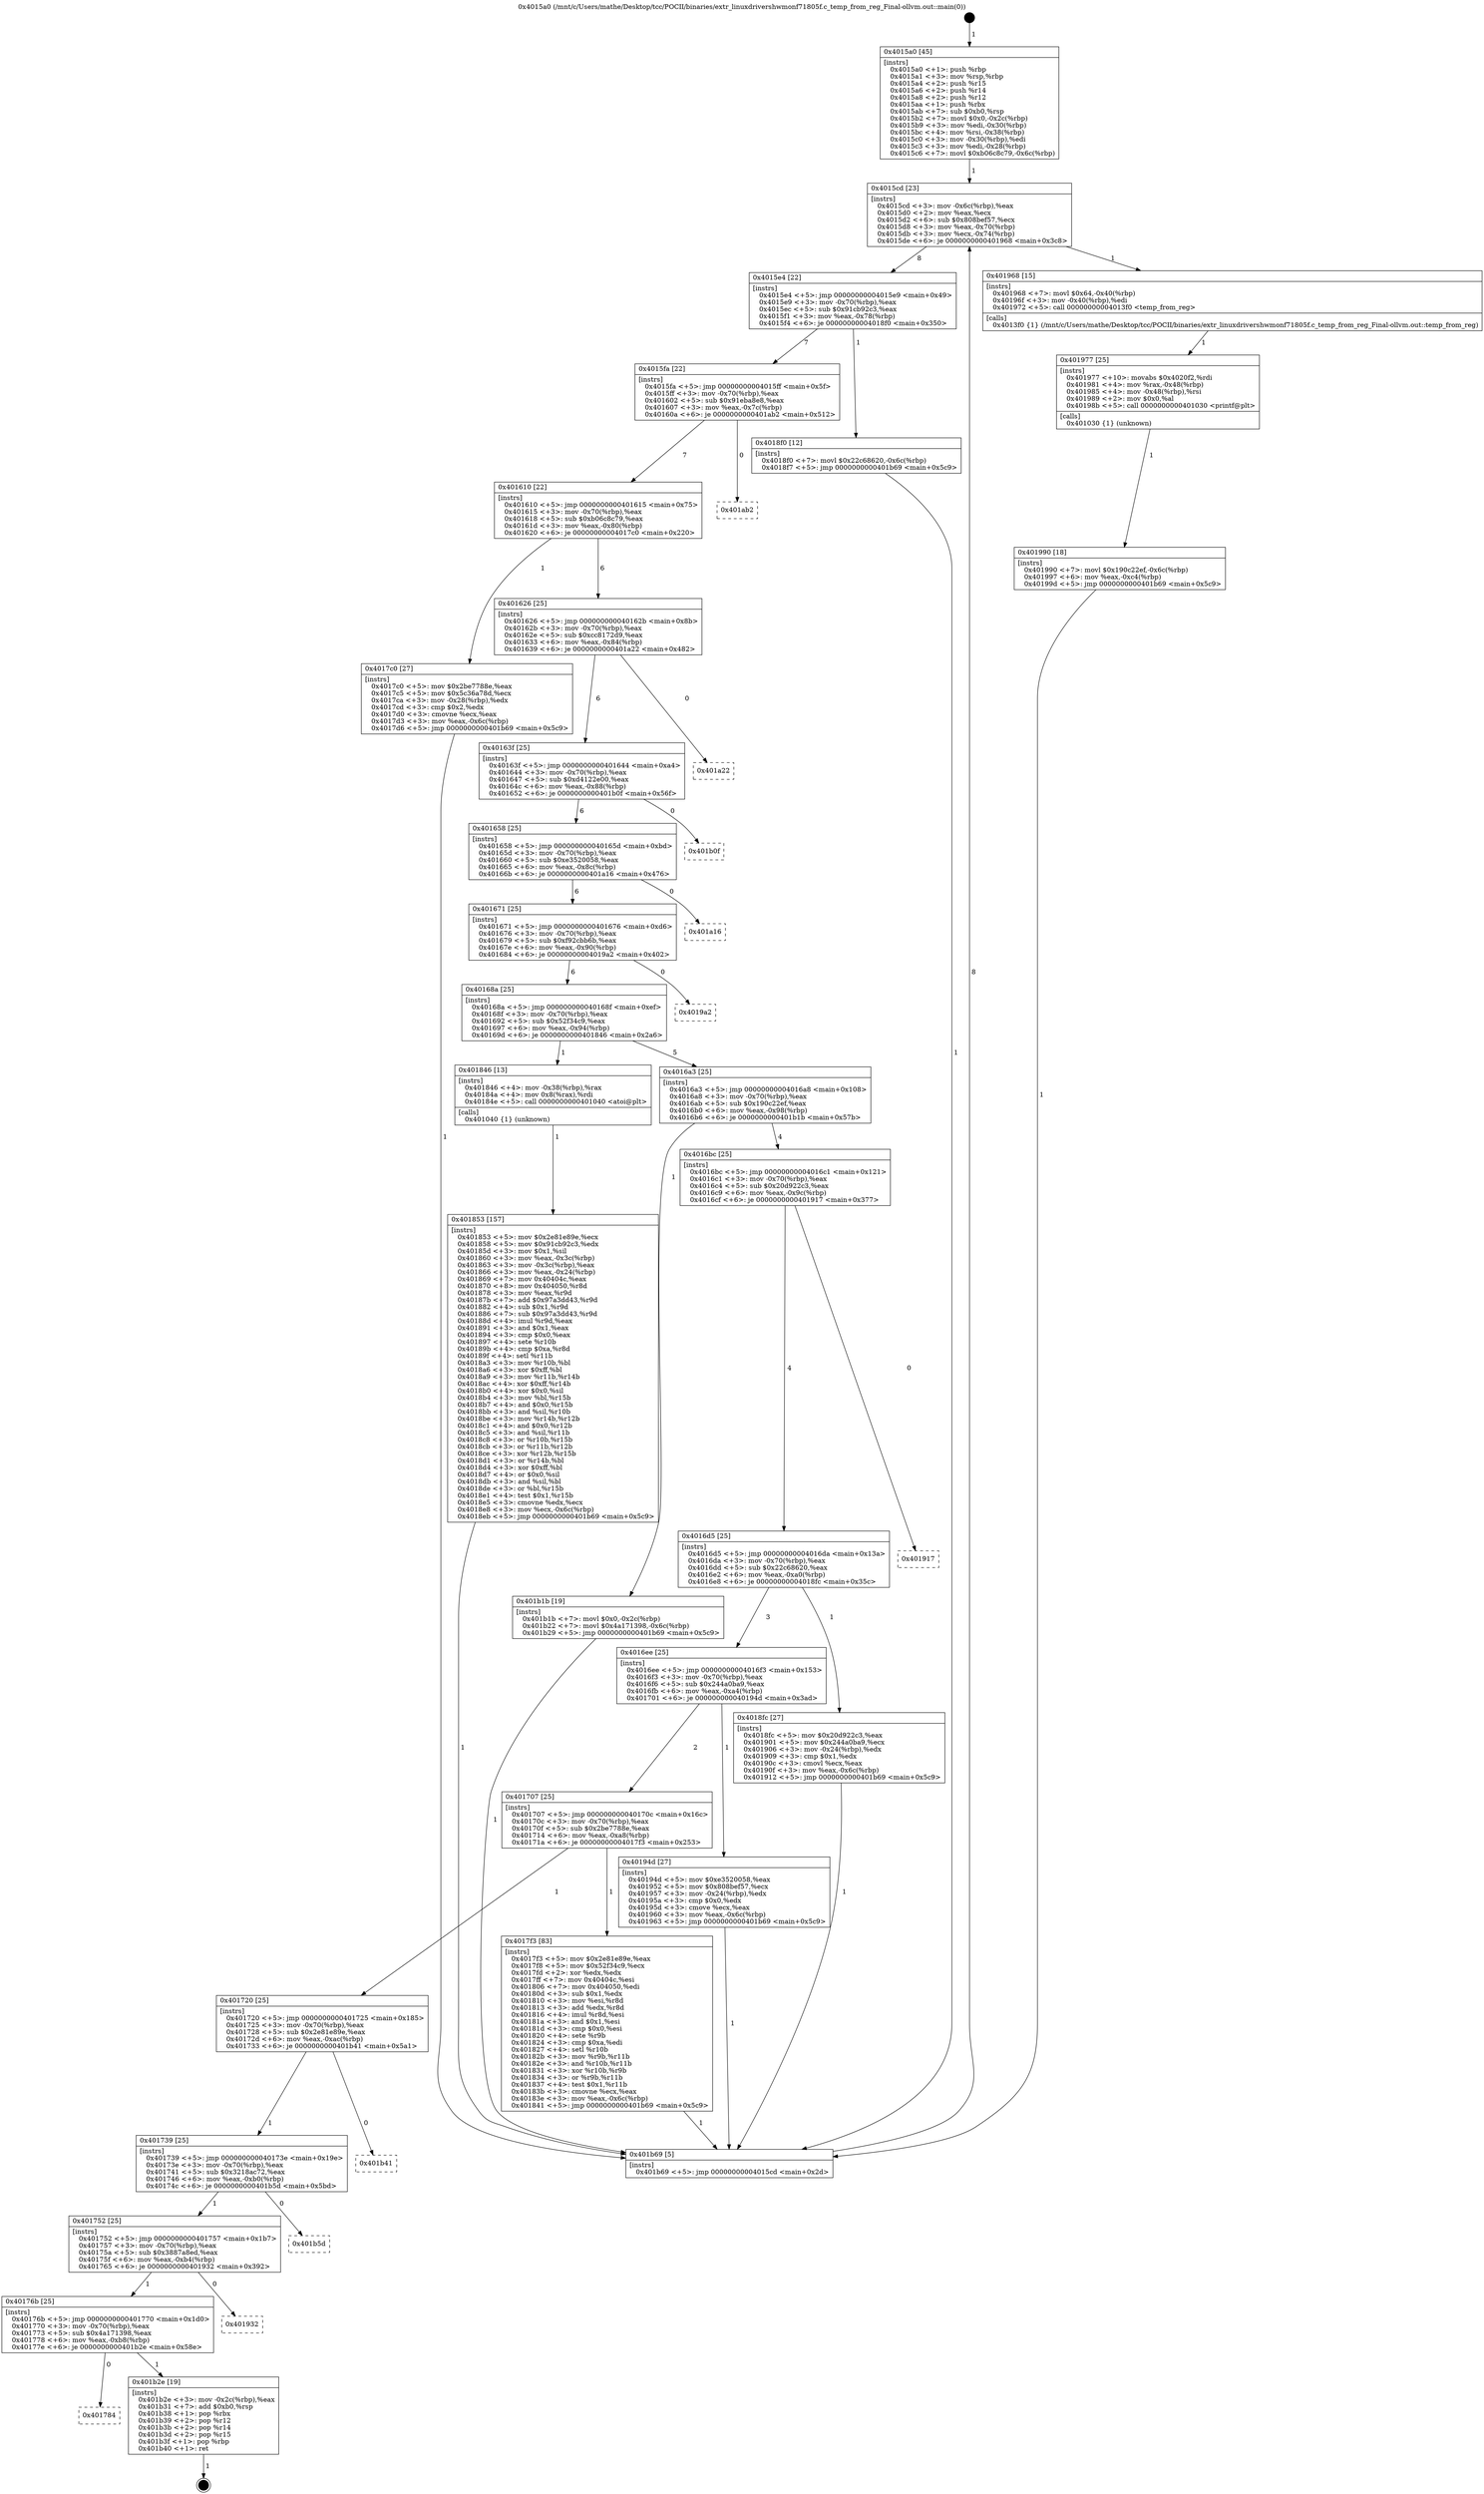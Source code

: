 digraph "0x4015a0" {
  label = "0x4015a0 (/mnt/c/Users/mathe/Desktop/tcc/POCII/binaries/extr_linuxdrivershwmonf71805f.c_temp_from_reg_Final-ollvm.out::main(0))"
  labelloc = "t"
  node[shape=record]

  Entry [label="",width=0.3,height=0.3,shape=circle,fillcolor=black,style=filled]
  "0x4015cd" [label="{
     0x4015cd [23]\l
     | [instrs]\l
     &nbsp;&nbsp;0x4015cd \<+3\>: mov -0x6c(%rbp),%eax\l
     &nbsp;&nbsp;0x4015d0 \<+2\>: mov %eax,%ecx\l
     &nbsp;&nbsp;0x4015d2 \<+6\>: sub $0x808bef57,%ecx\l
     &nbsp;&nbsp;0x4015d8 \<+3\>: mov %eax,-0x70(%rbp)\l
     &nbsp;&nbsp;0x4015db \<+3\>: mov %ecx,-0x74(%rbp)\l
     &nbsp;&nbsp;0x4015de \<+6\>: je 0000000000401968 \<main+0x3c8\>\l
  }"]
  "0x401968" [label="{
     0x401968 [15]\l
     | [instrs]\l
     &nbsp;&nbsp;0x401968 \<+7\>: movl $0x64,-0x40(%rbp)\l
     &nbsp;&nbsp;0x40196f \<+3\>: mov -0x40(%rbp),%edi\l
     &nbsp;&nbsp;0x401972 \<+5\>: call 00000000004013f0 \<temp_from_reg\>\l
     | [calls]\l
     &nbsp;&nbsp;0x4013f0 \{1\} (/mnt/c/Users/mathe/Desktop/tcc/POCII/binaries/extr_linuxdrivershwmonf71805f.c_temp_from_reg_Final-ollvm.out::temp_from_reg)\l
  }"]
  "0x4015e4" [label="{
     0x4015e4 [22]\l
     | [instrs]\l
     &nbsp;&nbsp;0x4015e4 \<+5\>: jmp 00000000004015e9 \<main+0x49\>\l
     &nbsp;&nbsp;0x4015e9 \<+3\>: mov -0x70(%rbp),%eax\l
     &nbsp;&nbsp;0x4015ec \<+5\>: sub $0x91cb92c3,%eax\l
     &nbsp;&nbsp;0x4015f1 \<+3\>: mov %eax,-0x78(%rbp)\l
     &nbsp;&nbsp;0x4015f4 \<+6\>: je 00000000004018f0 \<main+0x350\>\l
  }"]
  Exit [label="",width=0.3,height=0.3,shape=circle,fillcolor=black,style=filled,peripheries=2]
  "0x4018f0" [label="{
     0x4018f0 [12]\l
     | [instrs]\l
     &nbsp;&nbsp;0x4018f0 \<+7\>: movl $0x22c68620,-0x6c(%rbp)\l
     &nbsp;&nbsp;0x4018f7 \<+5\>: jmp 0000000000401b69 \<main+0x5c9\>\l
  }"]
  "0x4015fa" [label="{
     0x4015fa [22]\l
     | [instrs]\l
     &nbsp;&nbsp;0x4015fa \<+5\>: jmp 00000000004015ff \<main+0x5f\>\l
     &nbsp;&nbsp;0x4015ff \<+3\>: mov -0x70(%rbp),%eax\l
     &nbsp;&nbsp;0x401602 \<+5\>: sub $0x91eba8e8,%eax\l
     &nbsp;&nbsp;0x401607 \<+3\>: mov %eax,-0x7c(%rbp)\l
     &nbsp;&nbsp;0x40160a \<+6\>: je 0000000000401ab2 \<main+0x512\>\l
  }"]
  "0x401784" [label="{
     0x401784\l
  }", style=dashed]
  "0x401ab2" [label="{
     0x401ab2\l
  }", style=dashed]
  "0x401610" [label="{
     0x401610 [22]\l
     | [instrs]\l
     &nbsp;&nbsp;0x401610 \<+5\>: jmp 0000000000401615 \<main+0x75\>\l
     &nbsp;&nbsp;0x401615 \<+3\>: mov -0x70(%rbp),%eax\l
     &nbsp;&nbsp;0x401618 \<+5\>: sub $0xb06c8c79,%eax\l
     &nbsp;&nbsp;0x40161d \<+3\>: mov %eax,-0x80(%rbp)\l
     &nbsp;&nbsp;0x401620 \<+6\>: je 00000000004017c0 \<main+0x220\>\l
  }"]
  "0x401b2e" [label="{
     0x401b2e [19]\l
     | [instrs]\l
     &nbsp;&nbsp;0x401b2e \<+3\>: mov -0x2c(%rbp),%eax\l
     &nbsp;&nbsp;0x401b31 \<+7\>: add $0xb0,%rsp\l
     &nbsp;&nbsp;0x401b38 \<+1\>: pop %rbx\l
     &nbsp;&nbsp;0x401b39 \<+2\>: pop %r12\l
     &nbsp;&nbsp;0x401b3b \<+2\>: pop %r14\l
     &nbsp;&nbsp;0x401b3d \<+2\>: pop %r15\l
     &nbsp;&nbsp;0x401b3f \<+1\>: pop %rbp\l
     &nbsp;&nbsp;0x401b40 \<+1\>: ret\l
  }"]
  "0x4017c0" [label="{
     0x4017c0 [27]\l
     | [instrs]\l
     &nbsp;&nbsp;0x4017c0 \<+5\>: mov $0x2be7788e,%eax\l
     &nbsp;&nbsp;0x4017c5 \<+5\>: mov $0x5c36a78d,%ecx\l
     &nbsp;&nbsp;0x4017ca \<+3\>: mov -0x28(%rbp),%edx\l
     &nbsp;&nbsp;0x4017cd \<+3\>: cmp $0x2,%edx\l
     &nbsp;&nbsp;0x4017d0 \<+3\>: cmovne %ecx,%eax\l
     &nbsp;&nbsp;0x4017d3 \<+3\>: mov %eax,-0x6c(%rbp)\l
     &nbsp;&nbsp;0x4017d6 \<+5\>: jmp 0000000000401b69 \<main+0x5c9\>\l
  }"]
  "0x401626" [label="{
     0x401626 [25]\l
     | [instrs]\l
     &nbsp;&nbsp;0x401626 \<+5\>: jmp 000000000040162b \<main+0x8b\>\l
     &nbsp;&nbsp;0x40162b \<+3\>: mov -0x70(%rbp),%eax\l
     &nbsp;&nbsp;0x40162e \<+5\>: sub $0xcc8172d9,%eax\l
     &nbsp;&nbsp;0x401633 \<+6\>: mov %eax,-0x84(%rbp)\l
     &nbsp;&nbsp;0x401639 \<+6\>: je 0000000000401a22 \<main+0x482\>\l
  }"]
  "0x401b69" [label="{
     0x401b69 [5]\l
     | [instrs]\l
     &nbsp;&nbsp;0x401b69 \<+5\>: jmp 00000000004015cd \<main+0x2d\>\l
  }"]
  "0x4015a0" [label="{
     0x4015a0 [45]\l
     | [instrs]\l
     &nbsp;&nbsp;0x4015a0 \<+1\>: push %rbp\l
     &nbsp;&nbsp;0x4015a1 \<+3\>: mov %rsp,%rbp\l
     &nbsp;&nbsp;0x4015a4 \<+2\>: push %r15\l
     &nbsp;&nbsp;0x4015a6 \<+2\>: push %r14\l
     &nbsp;&nbsp;0x4015a8 \<+2\>: push %r12\l
     &nbsp;&nbsp;0x4015aa \<+1\>: push %rbx\l
     &nbsp;&nbsp;0x4015ab \<+7\>: sub $0xb0,%rsp\l
     &nbsp;&nbsp;0x4015b2 \<+7\>: movl $0x0,-0x2c(%rbp)\l
     &nbsp;&nbsp;0x4015b9 \<+3\>: mov %edi,-0x30(%rbp)\l
     &nbsp;&nbsp;0x4015bc \<+4\>: mov %rsi,-0x38(%rbp)\l
     &nbsp;&nbsp;0x4015c0 \<+3\>: mov -0x30(%rbp),%edi\l
     &nbsp;&nbsp;0x4015c3 \<+3\>: mov %edi,-0x28(%rbp)\l
     &nbsp;&nbsp;0x4015c6 \<+7\>: movl $0xb06c8c79,-0x6c(%rbp)\l
  }"]
  "0x40176b" [label="{
     0x40176b [25]\l
     | [instrs]\l
     &nbsp;&nbsp;0x40176b \<+5\>: jmp 0000000000401770 \<main+0x1d0\>\l
     &nbsp;&nbsp;0x401770 \<+3\>: mov -0x70(%rbp),%eax\l
     &nbsp;&nbsp;0x401773 \<+5\>: sub $0x4a171398,%eax\l
     &nbsp;&nbsp;0x401778 \<+6\>: mov %eax,-0xb8(%rbp)\l
     &nbsp;&nbsp;0x40177e \<+6\>: je 0000000000401b2e \<main+0x58e\>\l
  }"]
  "0x401a22" [label="{
     0x401a22\l
  }", style=dashed]
  "0x40163f" [label="{
     0x40163f [25]\l
     | [instrs]\l
     &nbsp;&nbsp;0x40163f \<+5\>: jmp 0000000000401644 \<main+0xa4\>\l
     &nbsp;&nbsp;0x401644 \<+3\>: mov -0x70(%rbp),%eax\l
     &nbsp;&nbsp;0x401647 \<+5\>: sub $0xd4122e00,%eax\l
     &nbsp;&nbsp;0x40164c \<+6\>: mov %eax,-0x88(%rbp)\l
     &nbsp;&nbsp;0x401652 \<+6\>: je 0000000000401b0f \<main+0x56f\>\l
  }"]
  "0x401932" [label="{
     0x401932\l
  }", style=dashed]
  "0x401b0f" [label="{
     0x401b0f\l
  }", style=dashed]
  "0x401658" [label="{
     0x401658 [25]\l
     | [instrs]\l
     &nbsp;&nbsp;0x401658 \<+5\>: jmp 000000000040165d \<main+0xbd\>\l
     &nbsp;&nbsp;0x40165d \<+3\>: mov -0x70(%rbp),%eax\l
     &nbsp;&nbsp;0x401660 \<+5\>: sub $0xe3520058,%eax\l
     &nbsp;&nbsp;0x401665 \<+6\>: mov %eax,-0x8c(%rbp)\l
     &nbsp;&nbsp;0x40166b \<+6\>: je 0000000000401a16 \<main+0x476\>\l
  }"]
  "0x401752" [label="{
     0x401752 [25]\l
     | [instrs]\l
     &nbsp;&nbsp;0x401752 \<+5\>: jmp 0000000000401757 \<main+0x1b7\>\l
     &nbsp;&nbsp;0x401757 \<+3\>: mov -0x70(%rbp),%eax\l
     &nbsp;&nbsp;0x40175a \<+5\>: sub $0x3887a8ed,%eax\l
     &nbsp;&nbsp;0x40175f \<+6\>: mov %eax,-0xb4(%rbp)\l
     &nbsp;&nbsp;0x401765 \<+6\>: je 0000000000401932 \<main+0x392\>\l
  }"]
  "0x401a16" [label="{
     0x401a16\l
  }", style=dashed]
  "0x401671" [label="{
     0x401671 [25]\l
     | [instrs]\l
     &nbsp;&nbsp;0x401671 \<+5\>: jmp 0000000000401676 \<main+0xd6\>\l
     &nbsp;&nbsp;0x401676 \<+3\>: mov -0x70(%rbp),%eax\l
     &nbsp;&nbsp;0x401679 \<+5\>: sub $0xf92cbb6b,%eax\l
     &nbsp;&nbsp;0x40167e \<+6\>: mov %eax,-0x90(%rbp)\l
     &nbsp;&nbsp;0x401684 \<+6\>: je 00000000004019a2 \<main+0x402\>\l
  }"]
  "0x401b5d" [label="{
     0x401b5d\l
  }", style=dashed]
  "0x4019a2" [label="{
     0x4019a2\l
  }", style=dashed]
  "0x40168a" [label="{
     0x40168a [25]\l
     | [instrs]\l
     &nbsp;&nbsp;0x40168a \<+5\>: jmp 000000000040168f \<main+0xef\>\l
     &nbsp;&nbsp;0x40168f \<+3\>: mov -0x70(%rbp),%eax\l
     &nbsp;&nbsp;0x401692 \<+5\>: sub $0x52f34c9,%eax\l
     &nbsp;&nbsp;0x401697 \<+6\>: mov %eax,-0x94(%rbp)\l
     &nbsp;&nbsp;0x40169d \<+6\>: je 0000000000401846 \<main+0x2a6\>\l
  }"]
  "0x401739" [label="{
     0x401739 [25]\l
     | [instrs]\l
     &nbsp;&nbsp;0x401739 \<+5\>: jmp 000000000040173e \<main+0x19e\>\l
     &nbsp;&nbsp;0x40173e \<+3\>: mov -0x70(%rbp),%eax\l
     &nbsp;&nbsp;0x401741 \<+5\>: sub $0x3218ac72,%eax\l
     &nbsp;&nbsp;0x401746 \<+6\>: mov %eax,-0xb0(%rbp)\l
     &nbsp;&nbsp;0x40174c \<+6\>: je 0000000000401b5d \<main+0x5bd\>\l
  }"]
  "0x401846" [label="{
     0x401846 [13]\l
     | [instrs]\l
     &nbsp;&nbsp;0x401846 \<+4\>: mov -0x38(%rbp),%rax\l
     &nbsp;&nbsp;0x40184a \<+4\>: mov 0x8(%rax),%rdi\l
     &nbsp;&nbsp;0x40184e \<+5\>: call 0000000000401040 \<atoi@plt\>\l
     | [calls]\l
     &nbsp;&nbsp;0x401040 \{1\} (unknown)\l
  }"]
  "0x4016a3" [label="{
     0x4016a3 [25]\l
     | [instrs]\l
     &nbsp;&nbsp;0x4016a3 \<+5\>: jmp 00000000004016a8 \<main+0x108\>\l
     &nbsp;&nbsp;0x4016a8 \<+3\>: mov -0x70(%rbp),%eax\l
     &nbsp;&nbsp;0x4016ab \<+5\>: sub $0x190c22ef,%eax\l
     &nbsp;&nbsp;0x4016b0 \<+6\>: mov %eax,-0x98(%rbp)\l
     &nbsp;&nbsp;0x4016b6 \<+6\>: je 0000000000401b1b \<main+0x57b\>\l
  }"]
  "0x401b41" [label="{
     0x401b41\l
  }", style=dashed]
  "0x401b1b" [label="{
     0x401b1b [19]\l
     | [instrs]\l
     &nbsp;&nbsp;0x401b1b \<+7\>: movl $0x0,-0x2c(%rbp)\l
     &nbsp;&nbsp;0x401b22 \<+7\>: movl $0x4a171398,-0x6c(%rbp)\l
     &nbsp;&nbsp;0x401b29 \<+5\>: jmp 0000000000401b69 \<main+0x5c9\>\l
  }"]
  "0x4016bc" [label="{
     0x4016bc [25]\l
     | [instrs]\l
     &nbsp;&nbsp;0x4016bc \<+5\>: jmp 00000000004016c1 \<main+0x121\>\l
     &nbsp;&nbsp;0x4016c1 \<+3\>: mov -0x70(%rbp),%eax\l
     &nbsp;&nbsp;0x4016c4 \<+5\>: sub $0x20d922c3,%eax\l
     &nbsp;&nbsp;0x4016c9 \<+6\>: mov %eax,-0x9c(%rbp)\l
     &nbsp;&nbsp;0x4016cf \<+6\>: je 0000000000401917 \<main+0x377\>\l
  }"]
  "0x401990" [label="{
     0x401990 [18]\l
     | [instrs]\l
     &nbsp;&nbsp;0x401990 \<+7\>: movl $0x190c22ef,-0x6c(%rbp)\l
     &nbsp;&nbsp;0x401997 \<+6\>: mov %eax,-0xc4(%rbp)\l
     &nbsp;&nbsp;0x40199d \<+5\>: jmp 0000000000401b69 \<main+0x5c9\>\l
  }"]
  "0x401917" [label="{
     0x401917\l
  }", style=dashed]
  "0x4016d5" [label="{
     0x4016d5 [25]\l
     | [instrs]\l
     &nbsp;&nbsp;0x4016d5 \<+5\>: jmp 00000000004016da \<main+0x13a\>\l
     &nbsp;&nbsp;0x4016da \<+3\>: mov -0x70(%rbp),%eax\l
     &nbsp;&nbsp;0x4016dd \<+5\>: sub $0x22c68620,%eax\l
     &nbsp;&nbsp;0x4016e2 \<+6\>: mov %eax,-0xa0(%rbp)\l
     &nbsp;&nbsp;0x4016e8 \<+6\>: je 00000000004018fc \<main+0x35c\>\l
  }"]
  "0x401977" [label="{
     0x401977 [25]\l
     | [instrs]\l
     &nbsp;&nbsp;0x401977 \<+10\>: movabs $0x4020f2,%rdi\l
     &nbsp;&nbsp;0x401981 \<+4\>: mov %rax,-0x48(%rbp)\l
     &nbsp;&nbsp;0x401985 \<+4\>: mov -0x48(%rbp),%rsi\l
     &nbsp;&nbsp;0x401989 \<+2\>: mov $0x0,%al\l
     &nbsp;&nbsp;0x40198b \<+5\>: call 0000000000401030 \<printf@plt\>\l
     | [calls]\l
     &nbsp;&nbsp;0x401030 \{1\} (unknown)\l
  }"]
  "0x4018fc" [label="{
     0x4018fc [27]\l
     | [instrs]\l
     &nbsp;&nbsp;0x4018fc \<+5\>: mov $0x20d922c3,%eax\l
     &nbsp;&nbsp;0x401901 \<+5\>: mov $0x244a0ba9,%ecx\l
     &nbsp;&nbsp;0x401906 \<+3\>: mov -0x24(%rbp),%edx\l
     &nbsp;&nbsp;0x401909 \<+3\>: cmp $0x1,%edx\l
     &nbsp;&nbsp;0x40190c \<+3\>: cmovl %ecx,%eax\l
     &nbsp;&nbsp;0x40190f \<+3\>: mov %eax,-0x6c(%rbp)\l
     &nbsp;&nbsp;0x401912 \<+5\>: jmp 0000000000401b69 \<main+0x5c9\>\l
  }"]
  "0x4016ee" [label="{
     0x4016ee [25]\l
     | [instrs]\l
     &nbsp;&nbsp;0x4016ee \<+5\>: jmp 00000000004016f3 \<main+0x153\>\l
     &nbsp;&nbsp;0x4016f3 \<+3\>: mov -0x70(%rbp),%eax\l
     &nbsp;&nbsp;0x4016f6 \<+5\>: sub $0x244a0ba9,%eax\l
     &nbsp;&nbsp;0x4016fb \<+6\>: mov %eax,-0xa4(%rbp)\l
     &nbsp;&nbsp;0x401701 \<+6\>: je 000000000040194d \<main+0x3ad\>\l
  }"]
  "0x401853" [label="{
     0x401853 [157]\l
     | [instrs]\l
     &nbsp;&nbsp;0x401853 \<+5\>: mov $0x2e81e89e,%ecx\l
     &nbsp;&nbsp;0x401858 \<+5\>: mov $0x91cb92c3,%edx\l
     &nbsp;&nbsp;0x40185d \<+3\>: mov $0x1,%sil\l
     &nbsp;&nbsp;0x401860 \<+3\>: mov %eax,-0x3c(%rbp)\l
     &nbsp;&nbsp;0x401863 \<+3\>: mov -0x3c(%rbp),%eax\l
     &nbsp;&nbsp;0x401866 \<+3\>: mov %eax,-0x24(%rbp)\l
     &nbsp;&nbsp;0x401869 \<+7\>: mov 0x40404c,%eax\l
     &nbsp;&nbsp;0x401870 \<+8\>: mov 0x404050,%r8d\l
     &nbsp;&nbsp;0x401878 \<+3\>: mov %eax,%r9d\l
     &nbsp;&nbsp;0x40187b \<+7\>: add $0x97a3dd43,%r9d\l
     &nbsp;&nbsp;0x401882 \<+4\>: sub $0x1,%r9d\l
     &nbsp;&nbsp;0x401886 \<+7\>: sub $0x97a3dd43,%r9d\l
     &nbsp;&nbsp;0x40188d \<+4\>: imul %r9d,%eax\l
     &nbsp;&nbsp;0x401891 \<+3\>: and $0x1,%eax\l
     &nbsp;&nbsp;0x401894 \<+3\>: cmp $0x0,%eax\l
     &nbsp;&nbsp;0x401897 \<+4\>: sete %r10b\l
     &nbsp;&nbsp;0x40189b \<+4\>: cmp $0xa,%r8d\l
     &nbsp;&nbsp;0x40189f \<+4\>: setl %r11b\l
     &nbsp;&nbsp;0x4018a3 \<+3\>: mov %r10b,%bl\l
     &nbsp;&nbsp;0x4018a6 \<+3\>: xor $0xff,%bl\l
     &nbsp;&nbsp;0x4018a9 \<+3\>: mov %r11b,%r14b\l
     &nbsp;&nbsp;0x4018ac \<+4\>: xor $0xff,%r14b\l
     &nbsp;&nbsp;0x4018b0 \<+4\>: xor $0x0,%sil\l
     &nbsp;&nbsp;0x4018b4 \<+3\>: mov %bl,%r15b\l
     &nbsp;&nbsp;0x4018b7 \<+4\>: and $0x0,%r15b\l
     &nbsp;&nbsp;0x4018bb \<+3\>: and %sil,%r10b\l
     &nbsp;&nbsp;0x4018be \<+3\>: mov %r14b,%r12b\l
     &nbsp;&nbsp;0x4018c1 \<+4\>: and $0x0,%r12b\l
     &nbsp;&nbsp;0x4018c5 \<+3\>: and %sil,%r11b\l
     &nbsp;&nbsp;0x4018c8 \<+3\>: or %r10b,%r15b\l
     &nbsp;&nbsp;0x4018cb \<+3\>: or %r11b,%r12b\l
     &nbsp;&nbsp;0x4018ce \<+3\>: xor %r12b,%r15b\l
     &nbsp;&nbsp;0x4018d1 \<+3\>: or %r14b,%bl\l
     &nbsp;&nbsp;0x4018d4 \<+3\>: xor $0xff,%bl\l
     &nbsp;&nbsp;0x4018d7 \<+4\>: or $0x0,%sil\l
     &nbsp;&nbsp;0x4018db \<+3\>: and %sil,%bl\l
     &nbsp;&nbsp;0x4018de \<+3\>: or %bl,%r15b\l
     &nbsp;&nbsp;0x4018e1 \<+4\>: test $0x1,%r15b\l
     &nbsp;&nbsp;0x4018e5 \<+3\>: cmovne %edx,%ecx\l
     &nbsp;&nbsp;0x4018e8 \<+3\>: mov %ecx,-0x6c(%rbp)\l
     &nbsp;&nbsp;0x4018eb \<+5\>: jmp 0000000000401b69 \<main+0x5c9\>\l
  }"]
  "0x40194d" [label="{
     0x40194d [27]\l
     | [instrs]\l
     &nbsp;&nbsp;0x40194d \<+5\>: mov $0xe3520058,%eax\l
     &nbsp;&nbsp;0x401952 \<+5\>: mov $0x808bef57,%ecx\l
     &nbsp;&nbsp;0x401957 \<+3\>: mov -0x24(%rbp),%edx\l
     &nbsp;&nbsp;0x40195a \<+3\>: cmp $0x0,%edx\l
     &nbsp;&nbsp;0x40195d \<+3\>: cmove %ecx,%eax\l
     &nbsp;&nbsp;0x401960 \<+3\>: mov %eax,-0x6c(%rbp)\l
     &nbsp;&nbsp;0x401963 \<+5\>: jmp 0000000000401b69 \<main+0x5c9\>\l
  }"]
  "0x401707" [label="{
     0x401707 [25]\l
     | [instrs]\l
     &nbsp;&nbsp;0x401707 \<+5\>: jmp 000000000040170c \<main+0x16c\>\l
     &nbsp;&nbsp;0x40170c \<+3\>: mov -0x70(%rbp),%eax\l
     &nbsp;&nbsp;0x40170f \<+5\>: sub $0x2be7788e,%eax\l
     &nbsp;&nbsp;0x401714 \<+6\>: mov %eax,-0xa8(%rbp)\l
     &nbsp;&nbsp;0x40171a \<+6\>: je 00000000004017f3 \<main+0x253\>\l
  }"]
  "0x401720" [label="{
     0x401720 [25]\l
     | [instrs]\l
     &nbsp;&nbsp;0x401720 \<+5\>: jmp 0000000000401725 \<main+0x185\>\l
     &nbsp;&nbsp;0x401725 \<+3\>: mov -0x70(%rbp),%eax\l
     &nbsp;&nbsp;0x401728 \<+5\>: sub $0x2e81e89e,%eax\l
     &nbsp;&nbsp;0x40172d \<+6\>: mov %eax,-0xac(%rbp)\l
     &nbsp;&nbsp;0x401733 \<+6\>: je 0000000000401b41 \<main+0x5a1\>\l
  }"]
  "0x4017f3" [label="{
     0x4017f3 [83]\l
     | [instrs]\l
     &nbsp;&nbsp;0x4017f3 \<+5\>: mov $0x2e81e89e,%eax\l
     &nbsp;&nbsp;0x4017f8 \<+5\>: mov $0x52f34c9,%ecx\l
     &nbsp;&nbsp;0x4017fd \<+2\>: xor %edx,%edx\l
     &nbsp;&nbsp;0x4017ff \<+7\>: mov 0x40404c,%esi\l
     &nbsp;&nbsp;0x401806 \<+7\>: mov 0x404050,%edi\l
     &nbsp;&nbsp;0x40180d \<+3\>: sub $0x1,%edx\l
     &nbsp;&nbsp;0x401810 \<+3\>: mov %esi,%r8d\l
     &nbsp;&nbsp;0x401813 \<+3\>: add %edx,%r8d\l
     &nbsp;&nbsp;0x401816 \<+4\>: imul %r8d,%esi\l
     &nbsp;&nbsp;0x40181a \<+3\>: and $0x1,%esi\l
     &nbsp;&nbsp;0x40181d \<+3\>: cmp $0x0,%esi\l
     &nbsp;&nbsp;0x401820 \<+4\>: sete %r9b\l
     &nbsp;&nbsp;0x401824 \<+3\>: cmp $0xa,%edi\l
     &nbsp;&nbsp;0x401827 \<+4\>: setl %r10b\l
     &nbsp;&nbsp;0x40182b \<+3\>: mov %r9b,%r11b\l
     &nbsp;&nbsp;0x40182e \<+3\>: and %r10b,%r11b\l
     &nbsp;&nbsp;0x401831 \<+3\>: xor %r10b,%r9b\l
     &nbsp;&nbsp;0x401834 \<+3\>: or %r9b,%r11b\l
     &nbsp;&nbsp;0x401837 \<+4\>: test $0x1,%r11b\l
     &nbsp;&nbsp;0x40183b \<+3\>: cmovne %ecx,%eax\l
     &nbsp;&nbsp;0x40183e \<+3\>: mov %eax,-0x6c(%rbp)\l
     &nbsp;&nbsp;0x401841 \<+5\>: jmp 0000000000401b69 \<main+0x5c9\>\l
  }"]
  Entry -> "0x4015a0" [label=" 1"]
  "0x4015cd" -> "0x401968" [label=" 1"]
  "0x4015cd" -> "0x4015e4" [label=" 8"]
  "0x401b2e" -> Exit [label=" 1"]
  "0x4015e4" -> "0x4018f0" [label=" 1"]
  "0x4015e4" -> "0x4015fa" [label=" 7"]
  "0x40176b" -> "0x401784" [label=" 0"]
  "0x4015fa" -> "0x401ab2" [label=" 0"]
  "0x4015fa" -> "0x401610" [label=" 7"]
  "0x40176b" -> "0x401b2e" [label=" 1"]
  "0x401610" -> "0x4017c0" [label=" 1"]
  "0x401610" -> "0x401626" [label=" 6"]
  "0x4017c0" -> "0x401b69" [label=" 1"]
  "0x4015a0" -> "0x4015cd" [label=" 1"]
  "0x401b69" -> "0x4015cd" [label=" 8"]
  "0x401752" -> "0x40176b" [label=" 1"]
  "0x401626" -> "0x401a22" [label=" 0"]
  "0x401626" -> "0x40163f" [label=" 6"]
  "0x401752" -> "0x401932" [label=" 0"]
  "0x40163f" -> "0x401b0f" [label=" 0"]
  "0x40163f" -> "0x401658" [label=" 6"]
  "0x401739" -> "0x401752" [label=" 1"]
  "0x401658" -> "0x401a16" [label=" 0"]
  "0x401658" -> "0x401671" [label=" 6"]
  "0x401739" -> "0x401b5d" [label=" 0"]
  "0x401671" -> "0x4019a2" [label=" 0"]
  "0x401671" -> "0x40168a" [label=" 6"]
  "0x401720" -> "0x401739" [label=" 1"]
  "0x40168a" -> "0x401846" [label=" 1"]
  "0x40168a" -> "0x4016a3" [label=" 5"]
  "0x401720" -> "0x401b41" [label=" 0"]
  "0x4016a3" -> "0x401b1b" [label=" 1"]
  "0x4016a3" -> "0x4016bc" [label=" 4"]
  "0x401b1b" -> "0x401b69" [label=" 1"]
  "0x4016bc" -> "0x401917" [label=" 0"]
  "0x4016bc" -> "0x4016d5" [label=" 4"]
  "0x401990" -> "0x401b69" [label=" 1"]
  "0x4016d5" -> "0x4018fc" [label=" 1"]
  "0x4016d5" -> "0x4016ee" [label=" 3"]
  "0x401977" -> "0x401990" [label=" 1"]
  "0x4016ee" -> "0x40194d" [label=" 1"]
  "0x4016ee" -> "0x401707" [label=" 2"]
  "0x401968" -> "0x401977" [label=" 1"]
  "0x401707" -> "0x4017f3" [label=" 1"]
  "0x401707" -> "0x401720" [label=" 1"]
  "0x4017f3" -> "0x401b69" [label=" 1"]
  "0x401846" -> "0x401853" [label=" 1"]
  "0x401853" -> "0x401b69" [label=" 1"]
  "0x4018f0" -> "0x401b69" [label=" 1"]
  "0x4018fc" -> "0x401b69" [label=" 1"]
  "0x40194d" -> "0x401b69" [label=" 1"]
}
